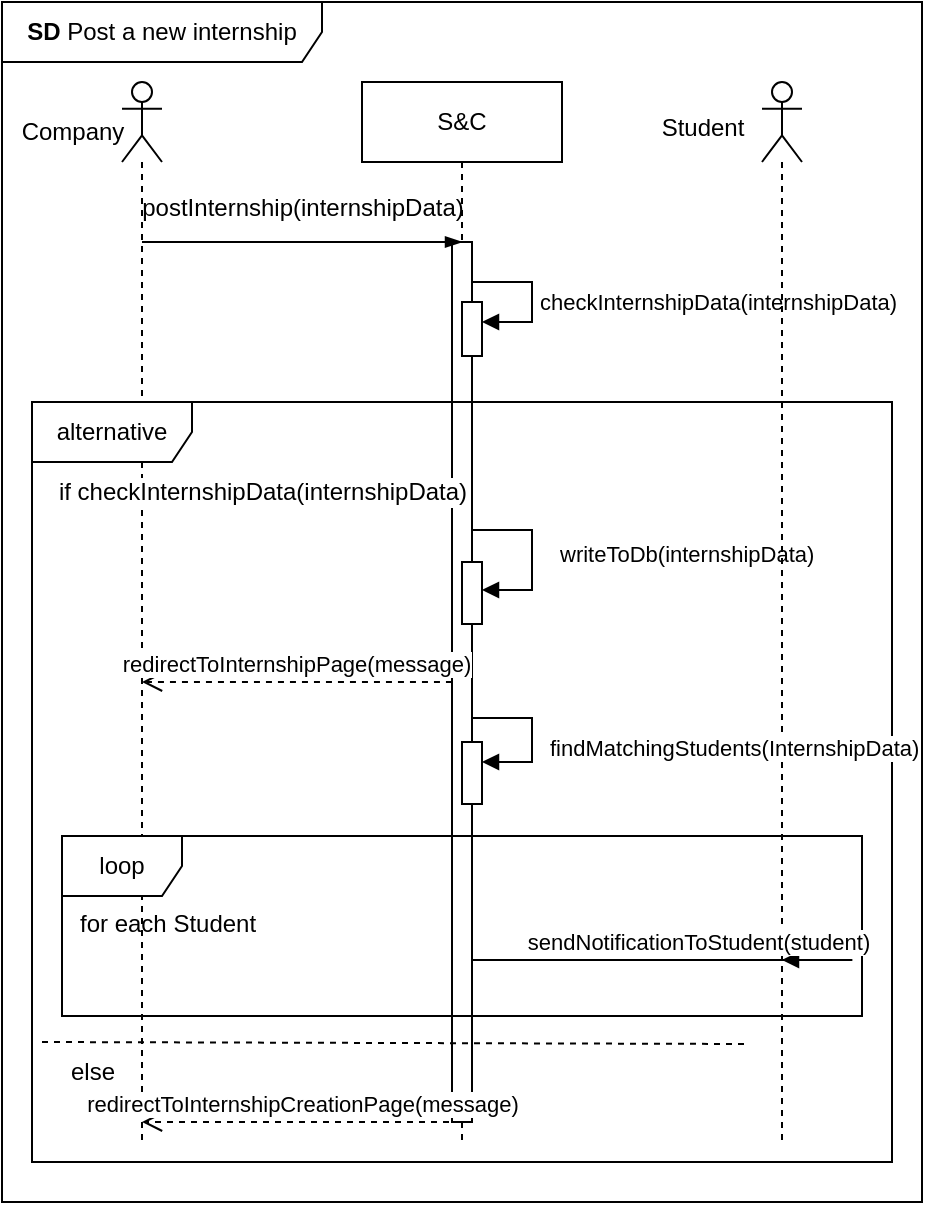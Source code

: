 <mxfile version="25.0.3">
  <diagram name="Page-1" id="2YBvvXClWsGukQMizWep">
    <mxGraphModel grid="1" page="1" gridSize="10" guides="1" tooltips="1" connect="1" arrows="1" fold="1" pageScale="1" pageWidth="850" pageHeight="1100" math="0" shadow="0">
      <root>
        <mxCell id="0" />
        <mxCell id="1" parent="0" />
        <mxCell id="CObYJEAy56xA2G8EUnc1-1" value="S&amp;amp;C" style="shape=umlLifeline;perimeter=lifelinePerimeter;whiteSpace=wrap;html=1;container=1;dropTarget=0;collapsible=0;recursiveResize=0;outlineConnect=0;portConstraint=eastwest;newEdgeStyle={&quot;edgeStyle&quot;:&quot;elbowEdgeStyle&quot;,&quot;elbow&quot;:&quot;vertical&quot;,&quot;curved&quot;:0,&quot;rounded&quot;:0};" vertex="1" parent="1">
          <mxGeometry x="260" y="40" width="100" height="530" as="geometry" />
        </mxCell>
        <mxCell id="vXKSp53bt_YOnUHlEbE3-1" value="" style="html=1;points=[[0,0,0,0,5],[0,1,0,0,-5],[1,0,0,0,5],[1,1,0,0,-5]];perimeter=orthogonalPerimeter;outlineConnect=0;targetShapes=umlLifeline;portConstraint=eastwest;newEdgeStyle={&quot;curved&quot;:0,&quot;rounded&quot;:0};" vertex="1" parent="CObYJEAy56xA2G8EUnc1-1">
          <mxGeometry x="45" y="80" width="10" height="440" as="geometry" />
        </mxCell>
        <mxCell id="CObYJEAy56xA2G8EUnc1-11" value="checkInternshipData(internshipData)" style="html=1;align=left;spacingLeft=2;endArrow=block;rounded=0;edgeStyle=orthogonalEdgeStyle;curved=0;rounded=0;" edge="1" parent="CObYJEAy56xA2G8EUnc1-1">
          <mxGeometry x="0.176" relative="1" as="geometry">
            <mxPoint x="55" y="90" as="sourcePoint" />
            <Array as="points">
              <mxPoint x="55" y="100" />
              <mxPoint x="85" y="100" />
              <mxPoint x="85" y="120" />
            </Array>
            <mxPoint as="offset" />
            <mxPoint x="60.0" y="120.0" as="targetPoint" />
          </mxGeometry>
        </mxCell>
        <mxCell id="NZ4PiwcvvcB-_aY-qffc-10" value="" style="html=1;points=[[0,0,0,0,5],[0,1,0,0,-5],[1,0,0,0,5],[1,1,0,0,-5]];perimeter=orthogonalPerimeter;outlineConnect=0;targetShapes=umlLifeline;portConstraint=eastwest;newEdgeStyle={&quot;curved&quot;:0,&quot;rounded&quot;:0};" vertex="1" parent="CObYJEAy56xA2G8EUnc1-1">
          <mxGeometry x="50" y="330" width="10" height="31" as="geometry" />
        </mxCell>
        <mxCell id="CObYJEAy56xA2G8EUnc1-6" value="" style="shape=umlLifeline;perimeter=lifelinePerimeter;whiteSpace=wrap;html=1;container=1;dropTarget=0;collapsible=0;recursiveResize=0;outlineConnect=0;portConstraint=eastwest;newEdgeStyle={&quot;curved&quot;:0,&quot;rounded&quot;:0};participant=umlActor;" vertex="1" parent="1">
          <mxGeometry x="140" y="40" width="20" height="530" as="geometry" />
        </mxCell>
        <mxCell id="CObYJEAy56xA2G8EUnc1-7" value="Company" style="text;html=1;align=center;verticalAlign=middle;resizable=0;points=[];autosize=1;strokeColor=none;fillColor=none;" vertex="1" parent="1">
          <mxGeometry x="80" y="50" width="70" height="30" as="geometry" />
        </mxCell>
        <mxCell id="CObYJEAy56xA2G8EUnc1-9" value="postInternship(internshipData)" style="text;html=1;align=center;verticalAlign=middle;resizable=0;points=[];autosize=1;strokeColor=none;fillColor=none;" vertex="1" parent="1">
          <mxGeometry x="140" y="88" width="180" height="30" as="geometry" />
        </mxCell>
        <mxCell id="CObYJEAy56xA2G8EUnc1-14" value="alternative" style="shape=umlFrame;whiteSpace=wrap;html=1;pointerEvents=0;width=80;height=30;" vertex="1" parent="1">
          <mxGeometry x="95" y="200" width="430" height="380" as="geometry" />
        </mxCell>
        <mxCell id="CObYJEAy56xA2G8EUnc1-15" value="&lt;b&gt;SD&lt;/b&gt; Post a new internship" style="shape=umlFrame;whiteSpace=wrap;html=1;pointerEvents=0;width=160;height=30;" vertex="1" parent="1">
          <mxGeometry x="80" width="460" height="600" as="geometry" />
        </mxCell>
        <mxCell id="CObYJEAy56xA2G8EUnc1-17" value="" style="endArrow=none;dashed=1;html=1;rounded=0;exitX=0.014;exitY=0.49;exitDx=0;exitDy=0;exitPerimeter=0;entryX=0.994;entryY=0.495;entryDx=0;entryDy=0;entryPerimeter=0;" edge="1" parent="1">
          <mxGeometry width="50" height="50" relative="1" as="geometry">
            <mxPoint x="100.0" y="520" as="sourcePoint" />
            <mxPoint x="452.8" y="521" as="targetPoint" />
          </mxGeometry>
        </mxCell>
        <mxCell id="CObYJEAy56xA2G8EUnc1-19" value="else" style="text;html=1;align=center;verticalAlign=middle;resizable=0;points=[];autosize=1;strokeColor=none;fillColor=none;" vertex="1" parent="1">
          <mxGeometry x="100" y="520" width="50" height="30" as="geometry" />
        </mxCell>
        <mxCell id="CObYJEAy56xA2G8EUnc1-20" value="if checkInternshipData(internshipData)" style="text;html=1;align=center;verticalAlign=middle;resizable=0;points=[];autosize=1;strokeColor=none;fillColor=none;labelBackgroundColor=default;" vertex="1" parent="1">
          <mxGeometry x="95" y="230" width="230" height="30" as="geometry" />
        </mxCell>
        <mxCell id="CObYJEAy56xA2G8EUnc1-21" value="" style="html=1;points=[[0,0,0,0,5],[0,1,0,0,-5],[1,0,0,0,5],[1,1,0,0,-5]];perimeter=orthogonalPerimeter;outlineConnect=0;targetShapes=umlLifeline;portConstraint=eastwest;newEdgeStyle={&quot;curved&quot;:0,&quot;rounded&quot;:0};" vertex="1" parent="1">
          <mxGeometry x="310" y="280" width="10" height="31" as="geometry" />
        </mxCell>
        <mxCell id="CObYJEAy56xA2G8EUnc1-22" value="writeToDb(internshipData)" style="html=1;align=left;spacingLeft=2;endArrow=block;rounded=0;edgeStyle=orthogonalEdgeStyle;curved=0;rounded=0;" edge="1" parent="1">
          <mxGeometry x="-0.012" y="10" relative="1" as="geometry">
            <mxPoint x="315" y="264" as="sourcePoint" />
            <Array as="points">
              <mxPoint x="345" y="294" />
            </Array>
            <mxPoint x="320" y="294.0" as="targetPoint" />
            <mxPoint as="offset" />
          </mxGeometry>
        </mxCell>
        <mxCell id="CObYJEAy56xA2G8EUnc1-23" value="redirectToInternshipPage(message)" style="html=1;verticalAlign=bottom;endArrow=open;dashed=1;endSize=8;curved=0;rounded=0;" edge="1" parent="1">
          <mxGeometry x="-0.003" relative="1" as="geometry">
            <mxPoint x="304.98" y="340" as="sourcePoint" />
            <mxPoint x="150.004" y="340" as="targetPoint" />
            <mxPoint as="offset" />
          </mxGeometry>
        </mxCell>
        <mxCell id="CObYJEAy56xA2G8EUnc1-24" value="redirectToInternshipCreationPage(message)" style="html=1;verticalAlign=bottom;endArrow=open;dashed=1;endSize=8;curved=0;rounded=0;" edge="1" parent="1" source="CObYJEAy56xA2G8EUnc1-1">
          <mxGeometry x="-0.003" relative="1" as="geometry">
            <mxPoint x="329.5" y="560" as="sourcePoint" />
            <mxPoint x="150" y="560" as="targetPoint" />
            <mxPoint as="offset" />
          </mxGeometry>
        </mxCell>
        <mxCell id="NZ4PiwcvvcB-_aY-qffc-1" value="loop" style="shape=umlFrame;whiteSpace=wrap;html=1;pointerEvents=0;" vertex="1" parent="1">
          <mxGeometry x="110" y="417" width="400" height="90" as="geometry" />
        </mxCell>
        <mxCell id="NZ4PiwcvvcB-_aY-qffc-2" value="" style="shape=umlLifeline;perimeter=lifelinePerimeter;whiteSpace=wrap;html=1;container=1;dropTarget=0;collapsible=0;recursiveResize=0;outlineConnect=0;portConstraint=eastwest;newEdgeStyle={&quot;curved&quot;:0,&quot;rounded&quot;:0};participant=umlActor;" vertex="1" parent="1">
          <mxGeometry x="460" y="40" width="20" height="530" as="geometry" />
        </mxCell>
        <mxCell id="NZ4PiwcvvcB-_aY-qffc-5" value="" style="edgeStyle=elbowEdgeStyle;fontSize=12;html=1;endArrow=blockThin;endFill=1;rounded=0;" edge="1" parent="1">
          <mxGeometry width="160" relative="1" as="geometry">
            <mxPoint x="150" y="120" as="sourcePoint" />
            <mxPoint x="310" y="120" as="targetPoint" />
            <Array as="points">
              <mxPoint x="270" y="-65" />
            </Array>
          </mxGeometry>
        </mxCell>
        <mxCell id="NZ4PiwcvvcB-_aY-qffc-7" value="" style="html=1;points=[[0,0,0,0,5],[0,1,0,0,-5],[1,0,0,0,5],[1,1,0,0,-5]];perimeter=orthogonalPerimeter;outlineConnect=0;targetShapes=umlLifeline;portConstraint=eastwest;newEdgeStyle={&quot;curved&quot;:0,&quot;rounded&quot;:0};" vertex="1" parent="1">
          <mxGeometry x="310" y="150" width="10" height="27" as="geometry" />
        </mxCell>
        <mxCell id="NZ4PiwcvvcB-_aY-qffc-11" value="findMatchingStudents(InternshipData)" style="html=1;align=left;spacingLeft=2;endArrow=block;rounded=0;edgeStyle=orthogonalEdgeStyle;curved=0;rounded=0;" edge="1" parent="1">
          <mxGeometry x="0.247" y="5" relative="1" as="geometry">
            <mxPoint x="315" y="350" as="sourcePoint" />
            <Array as="points">
              <mxPoint x="315" y="358" />
              <mxPoint x="345" y="358" />
              <mxPoint x="345" y="380" />
            </Array>
            <mxPoint x="320" y="380" as="targetPoint" />
            <mxPoint as="offset" />
          </mxGeometry>
        </mxCell>
        <mxCell id="NZ4PiwcvvcB-_aY-qffc-12" value="for each Student" style="text;whiteSpace=wrap;html=1;" vertex="1" parent="1">
          <mxGeometry x="117" y="447" width="100" height="30" as="geometry" />
        </mxCell>
        <mxCell id="NZ4PiwcvvcB-_aY-qffc-13" value="Student" style="text;html=1;align=center;verticalAlign=middle;resizable=0;points=[];autosize=1;strokeColor=none;fillColor=none;" vertex="1" parent="1">
          <mxGeometry x="400" y="48" width="60" height="30" as="geometry" />
        </mxCell>
        <mxCell id="NZ4PiwcvvcB-_aY-qffc-14" value="sendNotificationToStudent(student)" style="html=1;verticalAlign=bottom;endArrow=block;edgeStyle=elbowEdgeStyle;elbow=vertical;curved=0;rounded=0;" edge="1" parent="1">
          <mxGeometry x="0.001" relative="1" as="geometry">
            <mxPoint x="315.0" y="479.0" as="sourcePoint" />
            <Array as="points">
              <mxPoint x="505.19" y="479" />
              <mxPoint x="470.19" y="449" />
            </Array>
            <mxPoint x="470" y="479" as="targetPoint" />
            <mxPoint as="offset" />
          </mxGeometry>
        </mxCell>
      </root>
    </mxGraphModel>
  </diagram>
</mxfile>
